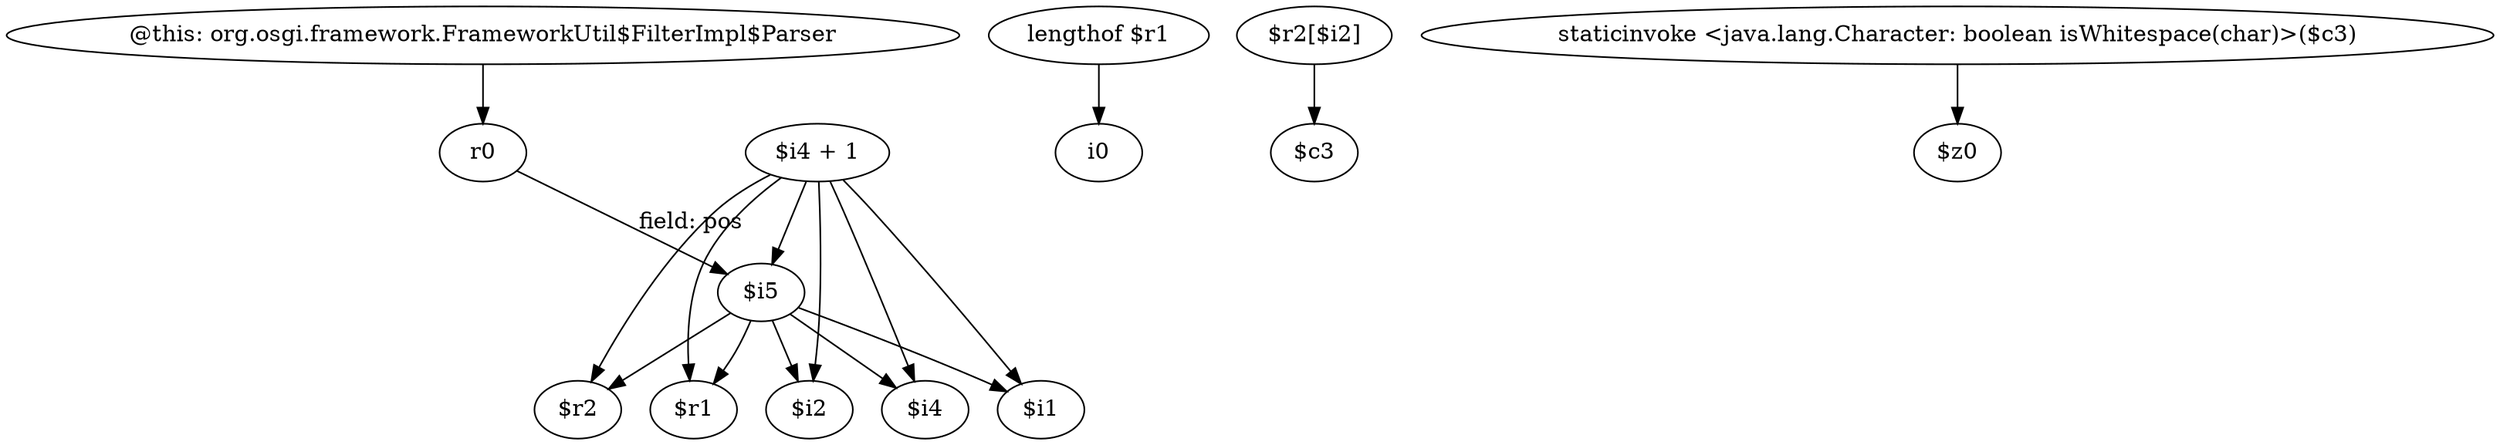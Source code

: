 digraph g {
0[label="$i4 + 1"]
1[label="$r1"]
0->1[label=""]
2[label="$i5"]
3[label="$i4"]
2->3[label=""]
4[label="$r2"]
2->4[label=""]
0->4[label=""]
5[label="@this: org.osgi.framework.FrameworkUtil$FilterImpl$Parser"]
6[label="r0"]
5->6[label=""]
7[label="lengthof $r1"]
8[label="i0"]
7->8[label=""]
2->1[label=""]
0->2[label=""]
9[label="$r2[$i2]"]
10[label="$c3"]
9->10[label=""]
11[label="$i2"]
2->11[label=""]
0->11[label=""]
6->2[label="field: pos"]
12[label="$i1"]
2->12[label=""]
0->12[label=""]
0->3[label=""]
13[label="staticinvoke <java.lang.Character: boolean isWhitespace(char)>($c3)"]
14[label="$z0"]
13->14[label=""]
}